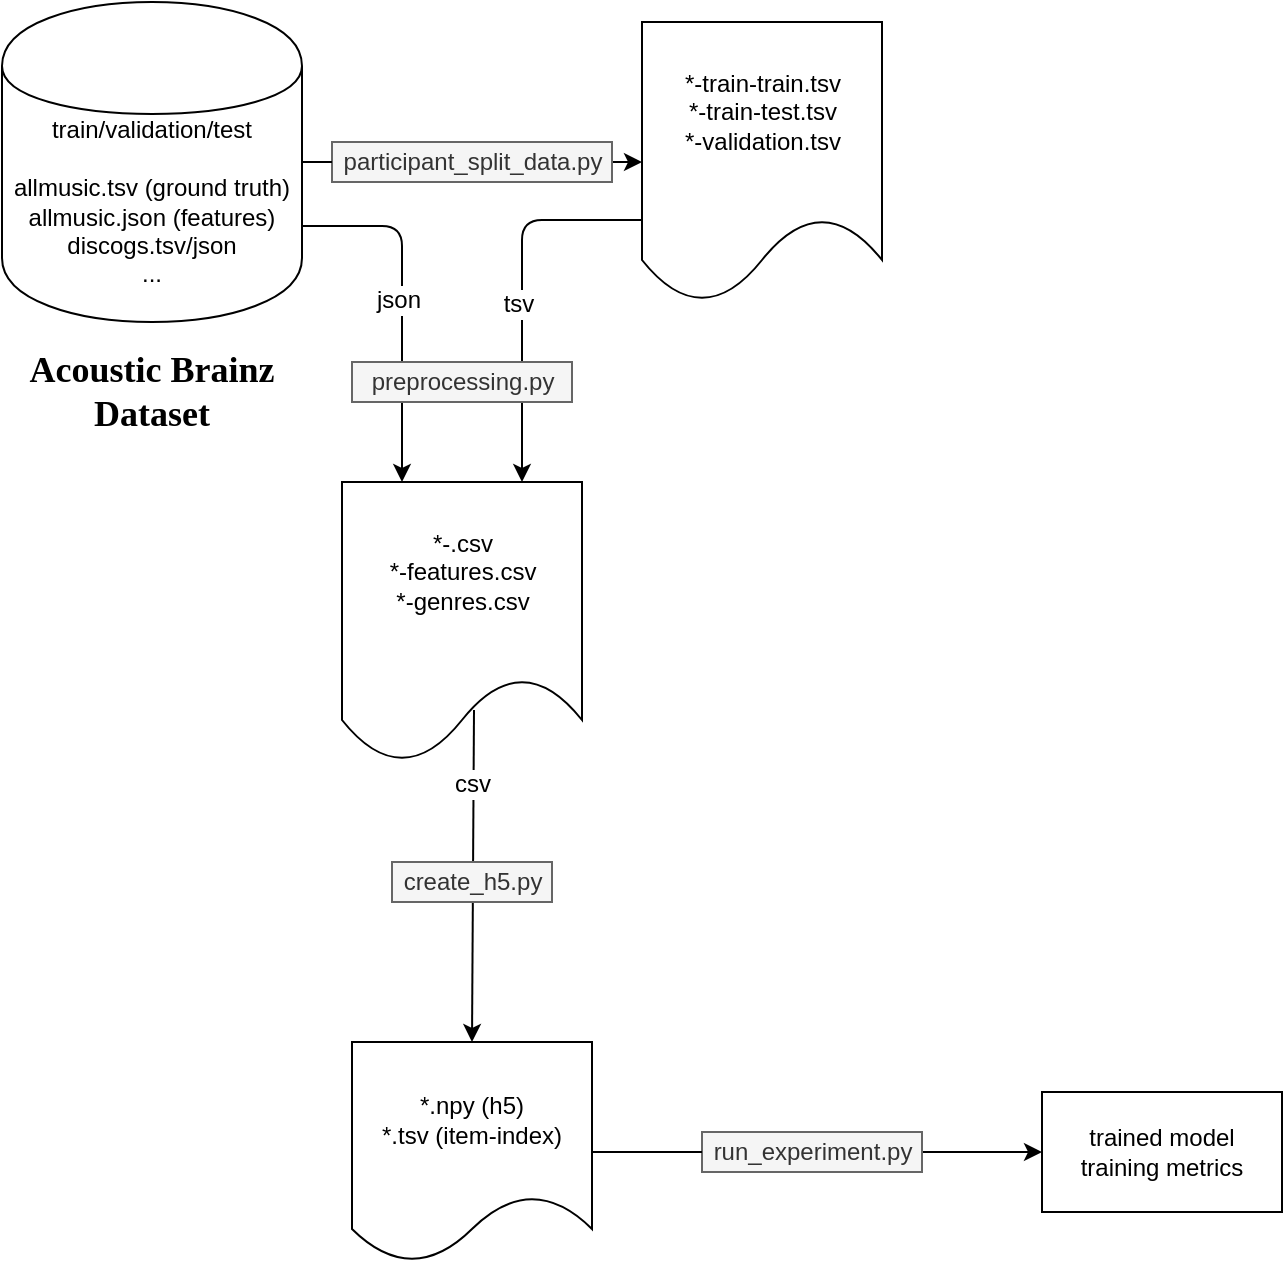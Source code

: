 <mxfile version="12.6.2" type="device"><diagram id="KRARL1k8X0yrSrBW5-Ef" name="Page-1"><mxGraphModel dx="788" dy="914" grid="1" gridSize="10" guides="1" tooltips="1" connect="1" arrows="1" fold="1" page="1" pageScale="1" pageWidth="850" pageHeight="1100" math="0" shadow="0"><root><mxCell id="0"/><mxCell id="1" parent="0"/><mxCell id="pVPejCSgiWLfolXNuo20-2" value="train/validation/test&lt;br&gt;&lt;br&gt;allmusic.tsv (ground truth)&lt;br&gt;allmusic.json (features)&lt;br&gt;discogs.tsv/json&lt;br&gt;..." style="shape=cylinder;whiteSpace=wrap;html=1;boundedLbl=1;backgroundOutline=1;" vertex="1" parent="1"><mxGeometry x="60" y="220" width="150" height="160" as="geometry"/></mxCell><mxCell id="pVPejCSgiWLfolXNuo20-3" value="" style="endArrow=classic;html=1;entryX=0;entryY=0.5;entryDx=0;entryDy=0;exitX=1;exitY=0.5;exitDx=0;exitDy=0;" edge="1" parent="1" source="pVPejCSgiWLfolXNuo20-18" target="pVPejCSgiWLfolXNuo20-5"><mxGeometry width="50" height="50" relative="1" as="geometry"><mxPoint x="60" y="450" as="sourcePoint"/><mxPoint x="370" y="300" as="targetPoint"/></mxGeometry></mxCell><mxCell id="pVPejCSgiWLfolXNuo20-4" value="&lt;h2&gt;&lt;font face=&quot;Georgia&quot;&gt;&lt;b&gt;Acoustic&amp;nbsp;Brainz Dataset&lt;/b&gt;&lt;/font&gt;&lt;/h2&gt;" style="text;html=1;strokeColor=none;fillColor=none;align=center;verticalAlign=middle;whiteSpace=wrap;rounded=0;" vertex="1" parent="1"><mxGeometry x="60" y="400" width="150" height="30" as="geometry"/></mxCell><mxCell id="pVPejCSgiWLfolXNuo20-5" value="" style="shape=document;whiteSpace=wrap;html=1;boundedLbl=1;" vertex="1" parent="1"><mxGeometry x="380" y="230" width="120" height="140" as="geometry"/></mxCell><mxCell id="pVPejCSgiWLfolXNuo20-9" value="*-train-train.tsv&lt;br&gt;*-train-test.tsv&lt;br&gt;*-validation.tsv" style="text;html=1;align=center;verticalAlign=middle;resizable=0;points=[];autosize=1;" vertex="1" parent="1"><mxGeometry x="395" y="250" width="90" height="50" as="geometry"/></mxCell><mxCell id="pVPejCSgiWLfolXNuo20-13" value="" style="shape=document;whiteSpace=wrap;html=1;boundedLbl=1;" vertex="1" parent="1"><mxGeometry x="230" y="460" width="120" height="140" as="geometry"/></mxCell><mxCell id="pVPejCSgiWLfolXNuo20-14" value="*-.csv&lt;br&gt;*-features.csv&lt;br&gt;*-genres.csv" style="text;html=1;align=center;verticalAlign=middle;resizable=0;points=[];autosize=1;" vertex="1" parent="1"><mxGeometry x="245" y="480" width="90" height="50" as="geometry"/></mxCell><mxCell id="pVPejCSgiWLfolXNuo20-15" value="" style="endArrow=classic;html=1;entryX=0.25;entryY=0;entryDx=0;entryDy=0;exitX=1;exitY=0.7;exitDx=0;exitDy=0;" edge="1" parent="1" source="pVPejCSgiWLfolXNuo20-2" target="pVPejCSgiWLfolXNuo20-13"><mxGeometry width="50" height="50" relative="1" as="geometry"><mxPoint x="60" y="670" as="sourcePoint"/><mxPoint x="110" y="620" as="targetPoint"/><Array as="points"><mxPoint x="260" y="332"/></Array></mxGeometry></mxCell><mxCell id="pVPejCSgiWLfolXNuo20-20" value="json" style="text;html=1;align=center;verticalAlign=middle;resizable=0;points=[];labelBackgroundColor=#ffffff;" vertex="1" connectable="0" parent="pVPejCSgiWLfolXNuo20-15"><mxGeometry x="-0.022" y="-2" relative="1" as="geometry"><mxPoint as="offset"/></mxGeometry></mxCell><mxCell id="pVPejCSgiWLfolXNuo20-16" value="" style="endArrow=classic;html=1;entryX=0.75;entryY=0;entryDx=0;entryDy=0;exitX=0;exitY=0.707;exitDx=0;exitDy=0;exitPerimeter=0;" edge="1" parent="1" source="pVPejCSgiWLfolXNuo20-5" target="pVPejCSgiWLfolXNuo20-13"><mxGeometry width="50" height="50" relative="1" as="geometry"><mxPoint x="220" y="342" as="sourcePoint"/><mxPoint x="270" y="470" as="targetPoint"/><Array as="points"><mxPoint x="320" y="329"/></Array></mxGeometry></mxCell><mxCell id="pVPejCSgiWLfolXNuo20-21" value="tsv" style="text;html=1;align=center;verticalAlign=middle;resizable=0;points=[];labelBackgroundColor=#ffffff;" vertex="1" connectable="0" parent="pVPejCSgiWLfolXNuo20-16"><mxGeometry x="0.068" y="-2" relative="1" as="geometry"><mxPoint as="offset"/></mxGeometry></mxCell><mxCell id="pVPejCSgiWLfolXNuo20-17" value="preprocessing.py" style="text;html=1;align=center;verticalAlign=middle;resizable=0;points=[];autosize=1;rounded=0;fillColor=#f5f5f5;strokeColor=#666666;fontColor=#333333;" vertex="1" parent="1"><mxGeometry x="235" y="400" width="110" height="20" as="geometry"/></mxCell><mxCell id="pVPejCSgiWLfolXNuo20-18" value="participant_split_data.py" style="text;html=1;align=center;verticalAlign=middle;resizable=0;points=[];autosize=1;fillColor=#f5f5f5;strokeColor=#666666;fontColor=#333333;" vertex="1" parent="1"><mxGeometry x="225" y="290" width="140" height="20" as="geometry"/></mxCell><mxCell id="pVPejCSgiWLfolXNuo20-19" value="" style="endArrow=none;html=1;entryX=0;entryY=0.5;entryDx=0;entryDy=0;exitX=1;exitY=0.5;exitDx=0;exitDy=0;endFill=0;" edge="1" parent="1" source="pVPejCSgiWLfolXNuo20-2" target="pVPejCSgiWLfolXNuo20-18"><mxGeometry width="50" height="50" relative="1" as="geometry"><mxPoint x="210" y="300" as="sourcePoint"/><mxPoint x="380" y="300" as="targetPoint"/></mxGeometry></mxCell><mxCell id="pVPejCSgiWLfolXNuo20-23" value="*.npy (h5)&lt;br&gt;*.tsv (item-index)" style="shape=document;whiteSpace=wrap;html=1;boundedLbl=1;rounded=0;align=center;" vertex="1" parent="1"><mxGeometry x="235" y="740" width="120" height="110" as="geometry"/></mxCell><mxCell id="pVPejCSgiWLfolXNuo20-25" value="" style="endArrow=classic;html=1;entryX=0.5;entryY=0;entryDx=0;entryDy=0;exitX=0.55;exitY=0.814;exitDx=0;exitDy=0;exitPerimeter=0;" edge="1" parent="1" source="pVPejCSgiWLfolXNuo20-13" target="pVPejCSgiWLfolXNuo20-23"><mxGeometry width="50" height="50" relative="1" as="geometry"><mxPoint x="325" y="559" as="sourcePoint"/><mxPoint x="325" y="730" as="targetPoint"/></mxGeometry></mxCell><mxCell id="pVPejCSgiWLfolXNuo20-26" value="csv" style="text;html=1;align=center;verticalAlign=middle;resizable=0;points=[];labelBackgroundColor=#ffffff;" vertex="1" connectable="0" parent="pVPejCSgiWLfolXNuo20-25"><mxGeometry x="-0.554" y="-1" relative="1" as="geometry"><mxPoint as="offset"/></mxGeometry></mxCell><mxCell id="pVPejCSgiWLfolXNuo20-22" value="create_h5.py" style="text;html=1;align=center;verticalAlign=middle;resizable=0;points=[];autosize=1;fillColor=#f5f5f5;strokeColor=#666666;fontColor=#333333;" vertex="1" parent="1"><mxGeometry x="255" y="650" width="80" height="20" as="geometry"/></mxCell><mxCell id="pVPejCSgiWLfolXNuo20-28" value="trained model&lt;br&gt;training metrics" style="rounded=0;whiteSpace=wrap;html=1;align=center;" vertex="1" parent="1"><mxGeometry x="580" y="765" width="120" height="60" as="geometry"/></mxCell><mxCell id="pVPejCSgiWLfolXNuo20-29" value="" style="endArrow=classic;html=1;exitX=1;exitY=0.5;exitDx=0;exitDy=0;entryX=0;entryY=0.5;entryDx=0;entryDy=0;" edge="1" parent="1" source="pVPejCSgiWLfolXNuo20-27" target="pVPejCSgiWLfolXNuo20-28"><mxGeometry width="50" height="50" relative="1" as="geometry"><mxPoint x="410" y="850" as="sourcePoint"/><mxPoint x="460" y="800" as="targetPoint"/></mxGeometry></mxCell><mxCell id="pVPejCSgiWLfolXNuo20-27" value="run_experiment.py" style="text;html=1;align=center;verticalAlign=middle;resizable=0;points=[];autosize=1;fillColor=#f5f5f5;strokeColor=#666666;fontColor=#333333;" vertex="1" parent="1"><mxGeometry x="410" y="785" width="110" height="20" as="geometry"/></mxCell><mxCell id="pVPejCSgiWLfolXNuo20-30" value="" style="endArrow=none;html=1;exitX=1;exitY=0.5;exitDx=0;exitDy=0;entryX=0;entryY=0.5;entryDx=0;entryDy=0;endFill=0;" edge="1" parent="1" source="pVPejCSgiWLfolXNuo20-23" target="pVPejCSgiWLfolXNuo20-27"><mxGeometry width="50" height="50" relative="1" as="geometry"><mxPoint x="355" y="795" as="sourcePoint"/><mxPoint x="580" y="795" as="targetPoint"/></mxGeometry></mxCell></root></mxGraphModel></diagram></mxfile>